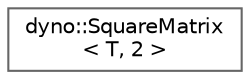 digraph "Graphical Class Hierarchy"
{
 // LATEX_PDF_SIZE
  bgcolor="transparent";
  edge [fontname=Helvetica,fontsize=10,labelfontname=Helvetica,labelfontsize=10];
  node [fontname=Helvetica,fontsize=10,shape=box,height=0.2,width=0.4];
  rankdir="LR";
  Node0 [id="Node000000",label="dyno::SquareMatrix\l\< T, 2 \>",height=0.2,width=0.4,color="grey40", fillcolor="white", style="filled",URL="$classdyno_1_1_square_matrix_3_01_t_00_012_01_4.html",tooltip=" "];
}
